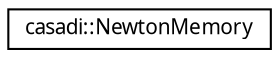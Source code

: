 digraph "Graphical Class Hierarchy"
{
  edge [fontname="FreeSans.ttf",fontsize="10",labelfontname="FreeSans.ttf",labelfontsize="10"];
  node [fontname="FreeSans.ttf",fontsize="10",shape=record];
  rankdir="LR";
  Node1 [label="casadi::NewtonMemory",height=0.2,width=0.4,color="black", fillcolor="white", style="filled",URL="$de/dec/structcasadi_1_1NewtonMemory.html"];
}
